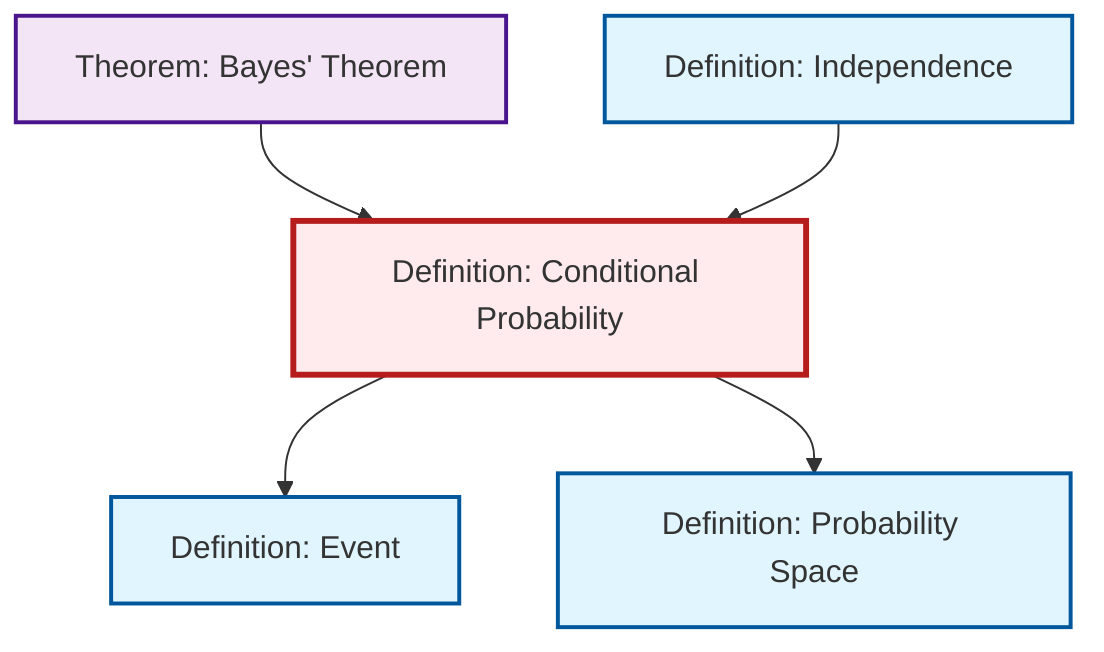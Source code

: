 graph TD
    classDef definition fill:#e1f5fe,stroke:#01579b,stroke-width:2px
    classDef theorem fill:#f3e5f5,stroke:#4a148c,stroke-width:2px
    classDef axiom fill:#fff3e0,stroke:#e65100,stroke-width:2px
    classDef example fill:#e8f5e9,stroke:#1b5e20,stroke-width:2px
    classDef current fill:#ffebee,stroke:#b71c1c,stroke-width:3px
    def-probability-space["Definition: Probability Space"]:::definition
    def-event["Definition: Event"]:::definition
    def-independence["Definition: Independence"]:::definition
    thm-bayes["Theorem: Bayes' Theorem"]:::theorem
    def-conditional-probability["Definition: Conditional Probability"]:::definition
    thm-bayes --> def-conditional-probability
    def-conditional-probability --> def-event
    def-independence --> def-conditional-probability
    def-conditional-probability --> def-probability-space
    class def-conditional-probability current